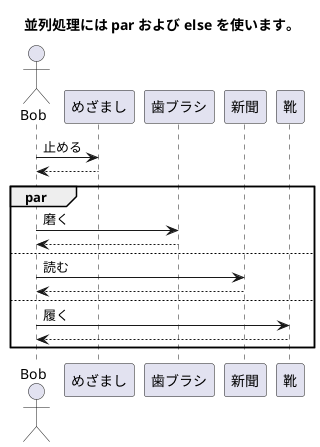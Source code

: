 @startuml{plantuml_seq_cf_par.png}
title 並列処理には par および else を使います。
actor Bob

Bob -> めざまし : 止める
Bob <-- めざまし

par
  Bob -> 歯ブラシ : 磨く
  Bob <-- 歯ブラシ
else
  Bob -> 新聞: 読む
  Bob <-- 新聞
else
  Bob -> 靴: 履く
  Bob <-- 靴
end

@enduml
